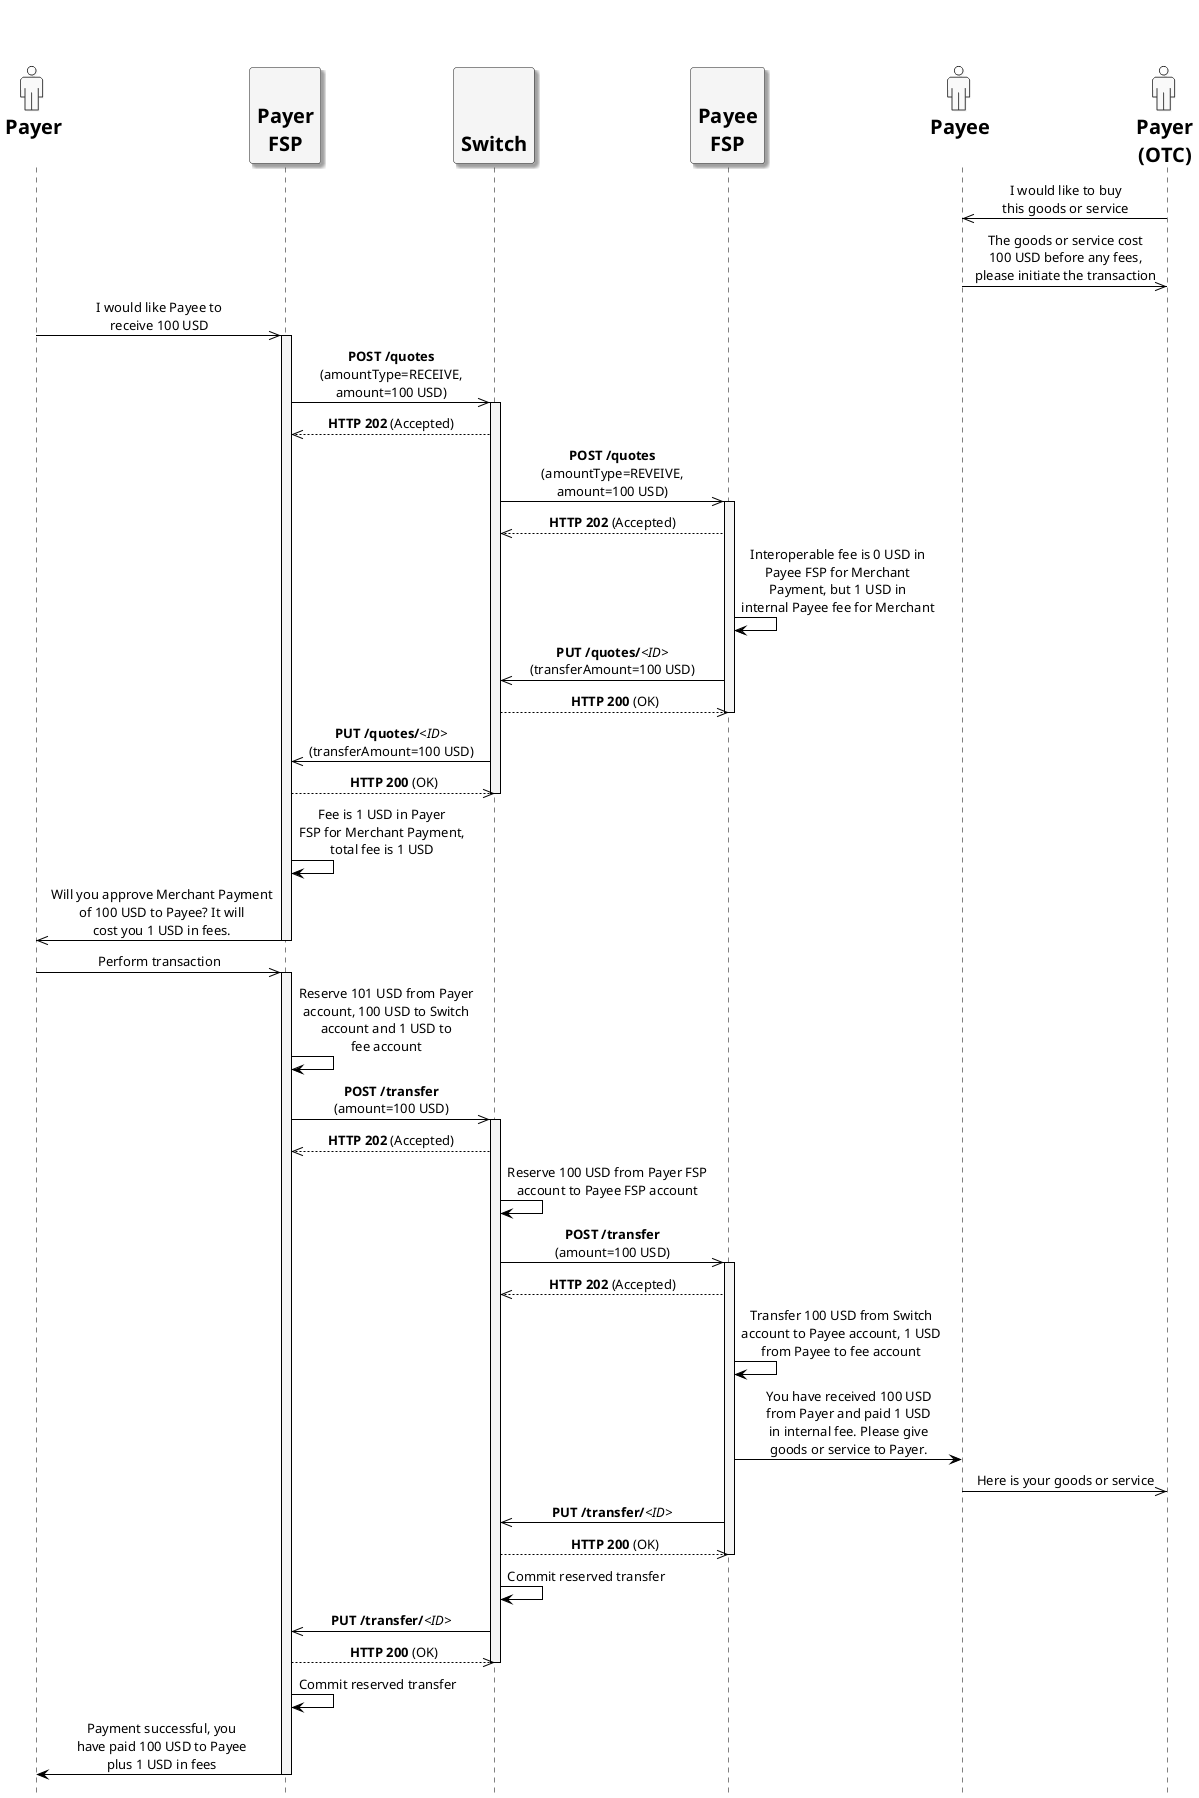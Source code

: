 /'*****
 License
 --------------
 Copyright © 2017 Bill & Melinda Gates Foundation
 The Mojaloop files are made available by the Bill & Melinda Gates Foundation under the Apache License, Version 2.0 (the "License") and you may not use these files except in compliance with the License. You may obtain a copy of the License at
 http://www.apache.org/licenses/LICENSE-2.0
 Unless required by applicable law or agreed to in writing, the Mojaloop files are distributed on an "AS IS" BASIS, WITHOUT WARRANTIES OR CONDITIONS OF ANY KIND, either express or implied. See the License for the specific language governing permissions and limitations under the License.
 Contributors
 --------------
 This is the official list of the Mojaloop project contributors for this file.
 Names of the original copyright holders (individuals or organizations)
 should be listed with a '*' in the first column. People who have
 contributed from an organization can be listed under the organization
 that actually holds the copyright for their contributions (see the
 Gates Foundation organization for an example). Those individuals should have
 their names indented and be marked with a '-'. Email address can be added
 optionally within square brackets <email>.
 * Gates Foundation
 - Name Surname <name.surname@gatesfoundation.com>

 * Henk Kodde <henk.kodde@modusbox.com>
 --------------
 ******'/

@startuml

' define actor image
sprite $actor [25x48/16] {
  0000000000010000000000000
  0000000006CAC910000000000
  0000000095101292000000000
  0000000651000119000000000
  0000000B10000018400000000
  0000001A10000016600000000
  0000000B10000017510000000
  000000083100001A210000000
  0000000191000176110000000
  000000003A866A61100000000
  0000000000466211100000000
  0003333333334443333310000
  0088888888888888888892000
  0821111111111111111118200
  8311111111111111111111A00
  A111111111111111111111A20
  A111111111111111111111A20
  A111111111111111111111A20
  A111111111111111111111A20
  A111111111111111111111A20
  A111111111111111111111A20
  A111111111111111111111A20
  A111111111111111111111A20
  A111551111111111138111A20
  A111661111111111139111A20
  A211661111111111139111A20
  A211661111111111139111A20
  A211661111161111139111A20
  A2116611111A2111139111A20
  A2116611111A2111139111A20
  A2116611111A2111139111A20
  A7669611111A211113A666B20
  36669611111A211113A666610
  00016611111A2111139111110
  00006611111A2111139100000
  00006611111A2111139100000
  00006611111A2111139100000
  00006611111A2111139100000
  00006611111A2111139100000
  00006611111A2111139100000
  00006611111A2111139100000
  00006611111A2111139100000
  00006611111A2111139100000
  00006611111A2111139100000
  00006966666B7666679100000
  0000266666666666664100000
  0000000111111111111100000
  0000000000000000000000000
}

' declaring skinparam
skinparam sequenceMessageAlign center
skinparam shadowing false
skinparam defaultFontName Verdana
skinparam monochrome true
skinparam SequenceLifeLineBackgroundColor WhiteSmoke
skinparam SequenceLifeLineBorderColor Black
skinparam ActorFontStyle Bold
skinparam ActorFontSize 20
skinparam ParticipantFontStyle Bold
skinparam ParticipantFontSize 20
skinparam ParticipantBackgroundColor WhiteSmoke
skinparam ArrowColor Black

skinparam actor {
  Bordercolor none
  Backgroundcolor none
  shadowing false
}

skinparam participant {
  shadowing true
}

hide footbox

' declare title
' title Customer-Initiated Merchant Payment example

' Actor Keys:
' participant - FSP(Payer/Payee) and Switch
' actor - Payee/Payer(OTC)

' declare actors
actor "<$actor>\nPayer\n" as Payer
participant "\nPayer\nFSP" as PayerFSP
participant "\n\nSwitch" as Switch
participant "\nPayee\nFSP" as PayeeFSP
actor "<$actor>\nPayee\n" as Payee
actor "<$actor>\nPayer\n(OTC)" as PayerOTC

' start flow
Payee <<- PayerOTC: I would like to buy\nthis goods or service
Payee ->> PayerOTC: The goods or service cost\n100 USD before any fees,\nplease initiate the transaction
Payer ->> PayerFSP: I would like Payee to\nreceive 100 USD
activate PayerFSP
PayerFSP ->> Switch: **POST /quotes**\n(amountType=RECEIVE,\namount=100 USD)
activate Switch
PayerFSP <<-- Switch: **HTTP 202** (Accepted)
Switch ->> PayeeFSP: **POST /quotes**\n(amountType=REVEIVE,\namount=100 USD)
activate PayeeFSP
Switch <<-- PayeeFSP: **HTTP 202** (Accepted)
PayeeFSP -> PayeeFSP: Interoperable fee is 0 USD in\nPayee FSP for Merchant\nPayment, but 1 USD in\ninternal Payee fee for Merchant
Switch <<- PayeeFSP: **PUT /quotes/**<i><ID></i>\n(transferAmount=100 USD)
Switch -->> PayeeFSP: **HTTP 200** (OK)
deactivate PayeeFSP
PayerFSP <<- Switch: **PUT /quotes/**<i><ID></i>\n(transferAmount=100 USD)
PayerFSP -->> Switch: **HTTP 200** (OK)
deactivate Switch
PayerFSP -> PayerFSP: Fee is 1 USD in Payer\nFSP for Merchant Payment,\ntotal fee is 1 USD
Payer <<- PayerFSP: Will you approve Merchant Payment\nof 100 USD to Payee? It will\ncost you 1 USD in fees.
deactivate PayerFSP
Payer ->> PayerFSP: Perform transaction
activate PayerFSP
PayerFSP -> PayerFSP: Reserve 101 USD from Payer\naccount, 100 USD to Switch\naccount and 1 USD to\nfee account
PayerFSP ->> Switch: **POST /transfer**\n(amount=100 USD)
activate Switch
PayerFSP <<-- Switch: **HTTP 202** (Accepted)
Switch -> Switch: Reserve 100 USD from Payer FSP\naccount to Payee FSP account
Switch ->> PayeeFSP: **POST /transfer**\n(amount=100 USD)
activate PayeeFSP
Switch <<-- PayeeFSP: **HTTP 202** (Accepted)
PayeeFSP -> PayeeFSP: Transfer 100 USD from Switch\naccount to Payee account, 1 USD\nfrom Payee to fee account
PayeeFSP -> Payee: You have received 100 USD\nfrom Payer and paid 1 USD\nin internal fee. Please give\ngoods or service to Payer.
Payee ->> PayerOTC: Here is your goods or service
Switch <<- PayeeFSP: **PUT /transfer/**<i><ID></i>
Switch -->> PayeeFSP: **HTTP 200** (OK)
deactivate PayeeFSP
Switch -> Switch: Commit reserved transfer
PayerFSP <<- Switch: **PUT /transfer/**<i><ID></i>
PayerFSP -->> Switch: **HTTP 200** (OK)
deactivate Switch
PayerFSP -> PayerFSP: Commit reserved transfer
Payer <- PayerFSP: Payment successful, you\nhave paid 100 USD to Payee\nplus 1 USD in fees
deactivate PayerFSP
@enduml
